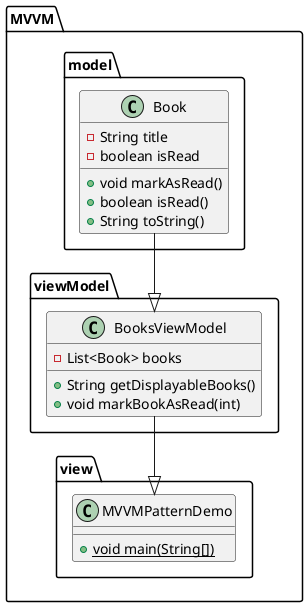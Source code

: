 @startuml
' viewModel
class MVVM.viewModel.BooksViewModel {
- List<Book> books
+ String getDisplayableBooks()
+ void markBookAsRead(int)
}
MVVM.viewModel.BooksViewModel --|> MVVM.view.MVVMPatternDemo

' model
' в укомпоненте model как обычно хранятся данные и бизнес логика приложения
' изменение состояния данных в компоненте model,
' приводит к автоматическому изменению состяния представления,
' хотя напрямую model и view не связаны
class MVVM.model.Book {
- String title
- boolean isRead
+ void markAsRead()
+ boolean isRead()
+ String toString()
}
MVVM.model.Book --|> MVVM.viewModel.BooksViewModel

' view
' пользователь взаимодействует с приложением чрез компонент view
class MVVM.view.MVVMPatternDemo {
+ {static} void main(String[])
}
@enduml